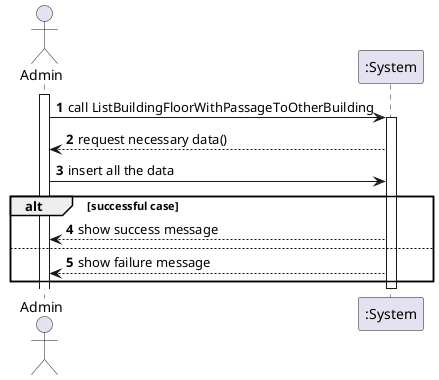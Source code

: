 @startuml
autonumber
'hide footbox
actor "Admin" as admin

participant ":System" as sys

activate admin

admin -> sys: call ListBuildingFloorWithPassageToOtherBuilding
activate sys

sys --> admin: request necessary data()
admin -> sys : insert all the data

alt successful case
    sys --> admin: show success message
else
    sys --> admin: show failure message
end
deactivate sys
@enduml